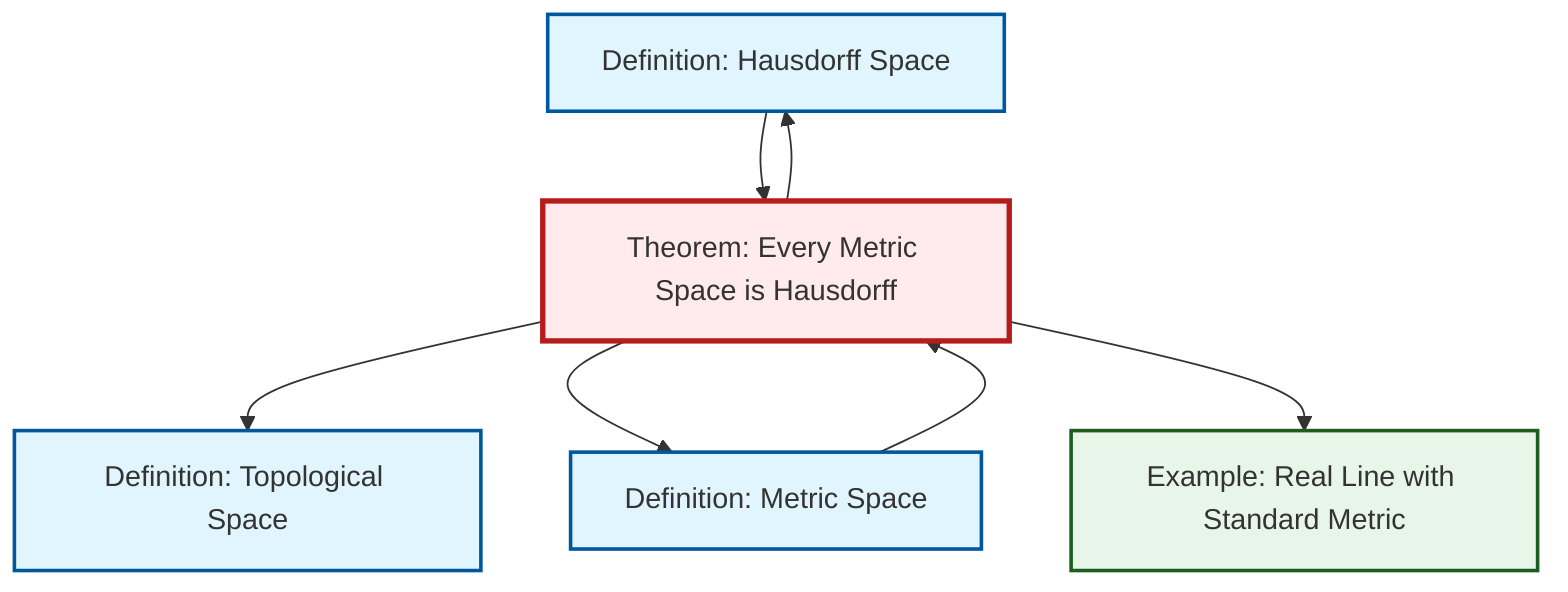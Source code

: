 graph TD
    classDef definition fill:#e1f5fe,stroke:#01579b,stroke-width:2px
    classDef theorem fill:#f3e5f5,stroke:#4a148c,stroke-width:2px
    classDef axiom fill:#fff3e0,stroke:#e65100,stroke-width:2px
    classDef example fill:#e8f5e9,stroke:#1b5e20,stroke-width:2px
    classDef current fill:#ffebee,stroke:#b71c1c,stroke-width:3px
    def-hausdorff["Definition: Hausdorff Space"]:::definition
    def-topological-space["Definition: Topological Space"]:::definition
    ex-real-line-metric["Example: Real Line with Standard Metric"]:::example
    def-metric-space["Definition: Metric Space"]:::definition
    thm-metric-hausdorff["Theorem: Every Metric Space is Hausdorff"]:::theorem
    thm-metric-hausdorff --> def-hausdorff
    thm-metric-hausdorff --> def-topological-space
    thm-metric-hausdorff --> def-metric-space
    thm-metric-hausdorff --> ex-real-line-metric
    def-hausdorff --> thm-metric-hausdorff
    def-metric-space --> thm-metric-hausdorff
    class thm-metric-hausdorff current